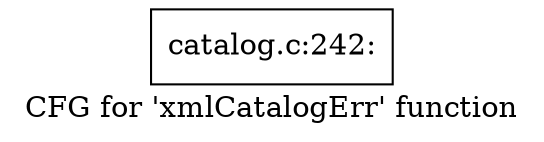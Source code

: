 digraph "CFG for 'xmlCatalogErr' function" {
	label="CFG for 'xmlCatalogErr' function";

	Node0x385f340 [shape=record,label="{catalog.c:242:}"];
}
